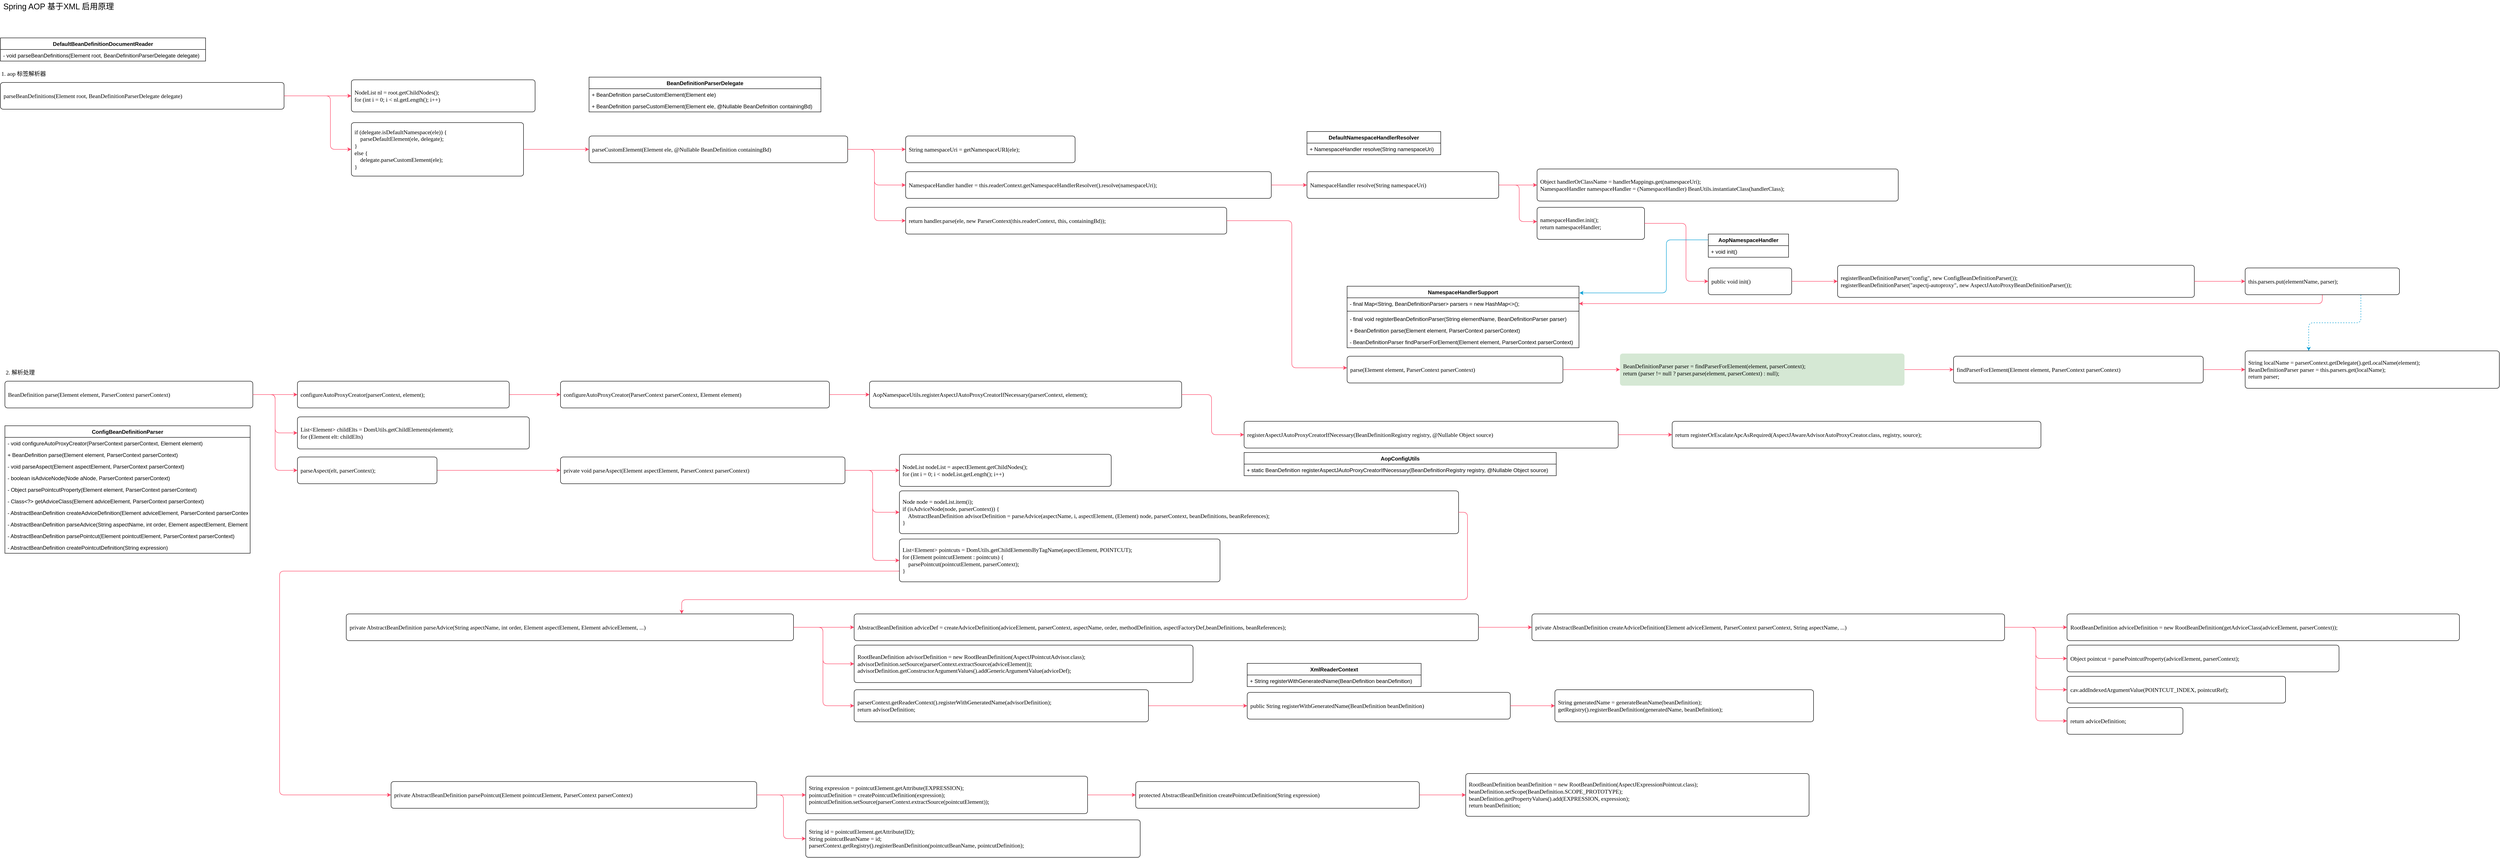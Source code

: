<mxfile version="15.4.0" type="device"><diagram id="ozEYPFjpCyLyZGuH9l-P" name="Page-1"><mxGraphModel dx="3254" dy="1780" grid="1" gridSize="10" guides="1" tooltips="1" connect="1" arrows="1" fold="1" page="1" pageScale="1" pageWidth="827" pageHeight="1169" math="0" shadow="0"><root><mxCell id="0"/><mxCell id="1" parent="0"/><mxCell id="dIPULMt3oTD5g_l-o65M-51" value="1. aop 标签解析器" style="text;html=1;align=left;verticalAlign=middle;resizable=0;points=[];autosize=1;fontSize=13;fontFamily=source code pro;" parent="1" vertex="1"><mxGeometry x="44" y="210" width="140" height="20" as="geometry"/></mxCell><mxCell id="dIPULMt3oTD5g_l-o65M-52" value="parseBeanDefinitions(Element root, BeanDefinitionParserDelegate delegate)" style="rounded=1;whiteSpace=wrap;html=1;fontFamily=source code pro;fontSize=13;align=left;spacingLeft=5;arcSize=12;absoluteArcSize=1;" parent="1" vertex="1"><mxGeometry x="44" y="240" width="636" height="60" as="geometry"/></mxCell><mxCell id="dIPULMt3oTD5g_l-o65M-53" value="NodeList nl = root.getChildNodes();&#10;for (int i = 0; i &amp;lt; nl.getLength(); i++)" style="rounded=1;whiteSpace=wrap;html=1;fontFamily=source code pro;fontSize=13;align=left;spacingLeft=5;arcSize=12;absoluteArcSize=1;" parent="1" vertex="1"><mxGeometry x="831" y="234" width="412" height="72" as="geometry"/></mxCell><mxCell id="dIPULMt3oTD5g_l-o65M-54" value="if (delegate.isDefaultNamespace(ele)) {&#10;&amp;nbsp; &amp;nbsp; parseDefaultElement(ele, delegate);&#10;}&#10;else {&#10;&amp;nbsp; &amp;nbsp; delegate.parseCustomElement(ele);&#10;}" style="rounded=1;whiteSpace=wrap;html=1;fontFamily=source code pro;fontSize=13;align=left;spacingLeft=5;arcSize=12;absoluteArcSize=1;" parent="1" vertex="1"><mxGeometry x="831" y="330" width="386" height="120" as="geometry"/></mxCell><mxCell id="dIPULMt3oTD5g_l-o65M-55" value="parseCustomElement(Element ele, @Nullable BeanDefinition containingBd)" style="rounded=1;whiteSpace=wrap;html=1;fontFamily=source code pro;fontSize=13;align=left;spacingLeft=5;arcSize=12;absoluteArcSize=1;" parent="1" vertex="1"><mxGeometry x="1364" y="360" width="580" height="60" as="geometry"/></mxCell><mxCell id="dIPULMt3oTD5g_l-o65M-56" value="String namespaceUri = getNamespaceURI(ele);" style="rounded=1;whiteSpace=wrap;html=1;fontFamily=source code pro;fontSize=13;align=left;spacingLeft=5;arcSize=12;absoluteArcSize=1;" parent="1" vertex="1"><mxGeometry x="2074" y="360" width="380" height="60" as="geometry"/></mxCell><mxCell id="dIPULMt3oTD5g_l-o65M-57" value="NamespaceHandler handler = this.readerContext.getNamespaceHandlerResolver().resolve(namespaceUri);" style="rounded=1;whiteSpace=wrap;html=1;fontFamily=source code pro;fontSize=13;align=left;spacingLeft=5;arcSize=12;absoluteArcSize=1;" parent="1" vertex="1"><mxGeometry x="2074" y="440" width="820" height="60" as="geometry"/></mxCell><mxCell id="dIPULMt3oTD5g_l-o65M-58" value="return handler.parse(ele, new ParserContext(this.readerContext, this, containingBd));" style="rounded=1;whiteSpace=wrap;html=1;fontFamily=source code pro;fontSize=13;align=left;spacingLeft=5;arcSize=12;absoluteArcSize=1;" parent="1" vertex="1"><mxGeometry x="2074" y="520" width="720" height="60" as="geometry"/></mxCell><mxCell id="dIPULMt3oTD5g_l-o65M-59" value="NamespaceHandler resolve(String namespaceUri)" style="rounded=1;whiteSpace=wrap;html=1;fontFamily=source code pro;fontSize=13;align=left;spacingLeft=5;arcSize=12;absoluteArcSize=1;" parent="1" vertex="1"><mxGeometry x="2974" y="440" width="430" height="60" as="geometry"/></mxCell><mxCell id="dIPULMt3oTD5g_l-o65M-60" value="Object handlerOrClassName = handlerMappings.get(namespaceUri);&#10;NamespaceHandler namespaceHandler = (NamespaceHandler) BeanUtils.instantiateClass(handlerClass);" style="rounded=1;whiteSpace=wrap;html=1;fontFamily=source code pro;fontSize=13;align=left;spacingLeft=5;arcSize=12;absoluteArcSize=1;" parent="1" vertex="1"><mxGeometry x="3490" y="434" width="810" height="72" as="geometry"/></mxCell><mxCell id="dIPULMt3oTD5g_l-o65M-61" value="namespaceHandler.init();&#10;return namespaceHandler;" style="rounded=1;whiteSpace=wrap;html=1;fontFamily=source code pro;fontSize=13;align=left;spacingLeft=5;arcSize=12;absoluteArcSize=1;" parent="1" vertex="1"><mxGeometry x="3490" y="520" width="241" height="72" as="geometry"/></mxCell><mxCell id="dIPULMt3oTD5g_l-o65M-62" value="public void init()" style="rounded=1;whiteSpace=wrap;html=1;fontFamily=source code pro;fontSize=13;align=left;spacingLeft=5;arcSize=12;absoluteArcSize=1;" parent="1" vertex="1"><mxGeometry x="3874" y="656" width="187" height="60" as="geometry"/></mxCell><mxCell id="dIPULMt3oTD5g_l-o65M-63" value="registerBeanDefinitionParser(&amp;#34;config&amp;#34;, new ConfigBeanDefinitionParser());&#10;registerBeanDefinitionParser(&amp;#34;aspectj-autoproxy&amp;#34;, new AspectJAutoProxyBeanDefinitionParser());" style="rounded=1;whiteSpace=wrap;html=1;fontFamily=source code pro;fontSize=13;align=left;spacingLeft=5;arcSize=12;absoluteArcSize=1;" parent="1" vertex="1"><mxGeometry x="4164" y="650" width="800" height="72" as="geometry"/></mxCell><mxCell id="DjiTgz9GxMjJpkzClbrN-2" style="edgeStyle=orthogonalEdgeStyle;rounded=1;orthogonalLoop=1;jettySize=auto;html=1;exitX=0.5;exitY=1;exitDx=0;exitDy=0;entryX=1;entryY=0.5;entryDx=0;entryDy=0;strokeColor=#FE4365;" edge="1" parent="1" source="dIPULMt3oTD5g_l-o65M-64" target="dIPULMt3oTD5g_l-o65M-147"><mxGeometry relative="1" as="geometry"/></mxCell><mxCell id="DjiTgz9GxMjJpkzClbrN-4" style="edgeStyle=orthogonalEdgeStyle;rounded=1;orthogonalLoop=1;jettySize=auto;html=1;exitX=0.75;exitY=1;exitDx=0;exitDy=0;entryX=0.25;entryY=0;entryDx=0;entryDy=0;strokeColor=#019ED5;dashed=1;" edge="1" parent="1" source="dIPULMt3oTD5g_l-o65M-64" target="dIPULMt3oTD5g_l-o65M-68"><mxGeometry relative="1" as="geometry"/></mxCell><mxCell id="dIPULMt3oTD5g_l-o65M-64" value="this.parsers.put(elementName, parser);" style="rounded=1;whiteSpace=wrap;html=1;fontFamily=source code pro;fontSize=13;align=left;spacingLeft=5;arcSize=12;absoluteArcSize=1;" parent="1" vertex="1"><mxGeometry x="5078" y="656" width="346" height="60" as="geometry"/></mxCell><mxCell id="dIPULMt3oTD5g_l-o65M-65" value="parse(Element element, ParserContext parserContext)" style="rounded=1;whiteSpace=wrap;html=1;fontFamily=source code pro;fontSize=13;align=left;spacingLeft=5;arcSize=12;absoluteArcSize=1;" parent="1" vertex="1"><mxGeometry x="3064" y="854" width="484" height="60" as="geometry"/></mxCell><mxCell id="dIPULMt3oTD5g_l-o65M-66" value="BeanDefinitionParser parser = findParserForElement(element, parserContext);&#10;return (parser != null ? parser.parse(element, parserContext) : null);" style="rounded=1;whiteSpace=wrap;html=1;fontFamily=source code pro;fontSize=13;align=left;spacingLeft=5;arcSize=12;absoluteArcSize=1;fillColor=#d5e8d4;strokeColor=none;" parent="1" vertex="1"><mxGeometry x="3676" y="848" width="638" height="72" as="geometry"/></mxCell><mxCell id="dIPULMt3oTD5g_l-o65M-67" value="findParserForElement(Element element, ParserContext parserContext)" style="rounded=1;whiteSpace=wrap;html=1;fontFamily=source code pro;fontSize=13;align=left;spacingLeft=5;arcSize=12;absoluteArcSize=1;" parent="1" vertex="1"><mxGeometry x="4424" y="854" width="560" height="60" as="geometry"/></mxCell><mxCell id="dIPULMt3oTD5g_l-o65M-68" value="String localName = parserContext.getDelegate().getLocalName(element);&#10;BeanDefinitionParser parser = this.parsers.get(localName);&#10;return parser;" style="rounded=1;whiteSpace=wrap;html=1;fontFamily=source code pro;fontSize=13;align=left;spacingLeft=5;arcSize=12;absoluteArcSize=1;" parent="1" vertex="1"><mxGeometry x="5078" y="842" width="570" height="84" as="geometry"/></mxCell><mxCell id="dIPULMt3oTD5g_l-o65M-69" value="" style="edgeStyle=orthogonalEdgeStyle;rounded=1;orthogonalLoop=1;jettySize=auto;html=1;strokeColor=#FE4365;fontFamily=source code pro;fontSize=13;exitX=1;exitY=0.5;exitDx=0;exitDy=0;" parent="1" source="dIPULMt3oTD5g_l-o65M-52" target="dIPULMt3oTD5g_l-o65M-53" edge="1"><mxGeometry x="44" y="210" as="geometry"/></mxCell><mxCell id="dIPULMt3oTD5g_l-o65M-70" value="" style="edgeStyle=orthogonalEdgeStyle;rounded=1;orthogonalLoop=1;jettySize=auto;html=1;strokeColor=#FE4365;fontFamily=source code pro;fontSize=13;exitX=1;exitY=0.5;exitDx=0;exitDy=0;" parent="1" source="dIPULMt3oTD5g_l-o65M-52" target="dIPULMt3oTD5g_l-o65M-54" edge="1"><mxGeometry x="44" y="210" as="geometry"><Array as="points"><mxPoint x="784" y="270"/><mxPoint x="784" y="390"/></Array></mxGeometry></mxCell><mxCell id="dIPULMt3oTD5g_l-o65M-71" value="" style="edgeStyle=orthogonalEdgeStyle;rounded=1;orthogonalLoop=1;jettySize=auto;html=1;strokeColor=#FE4365;fontFamily=source code pro;fontSize=13;exitX=1;exitY=0.5;exitDx=0;exitDy=0;" parent="1" source="dIPULMt3oTD5g_l-o65M-54" target="dIPULMt3oTD5g_l-o65M-55" edge="1"><mxGeometry x="44" y="210" as="geometry"/></mxCell><mxCell id="dIPULMt3oTD5g_l-o65M-72" value="" style="edgeStyle=orthogonalEdgeStyle;rounded=1;orthogonalLoop=1;jettySize=auto;html=1;strokeColor=#FE4365;fontFamily=source code pro;fontSize=13;exitX=1;exitY=0.5;exitDx=0;exitDy=0;" parent="1" source="dIPULMt3oTD5g_l-o65M-55" target="dIPULMt3oTD5g_l-o65M-56" edge="1"><mxGeometry x="44" y="210" as="geometry"/></mxCell><mxCell id="dIPULMt3oTD5g_l-o65M-73" value="" style="edgeStyle=orthogonalEdgeStyle;rounded=1;orthogonalLoop=1;jettySize=auto;html=1;strokeColor=#FE4365;fontFamily=source code pro;fontSize=13;exitX=1;exitY=0.5;exitDx=0;exitDy=0;" parent="1" source="dIPULMt3oTD5g_l-o65M-55" target="dIPULMt3oTD5g_l-o65M-57" edge="1"><mxGeometry x="44" y="210" as="geometry"><Array as="points"><mxPoint x="2004" y="390"/><mxPoint x="2004" y="470"/></Array></mxGeometry></mxCell><mxCell id="dIPULMt3oTD5g_l-o65M-74" value="" style="edgeStyle=orthogonalEdgeStyle;rounded=1;orthogonalLoop=1;jettySize=auto;html=1;strokeColor=#FE4365;fontFamily=source code pro;fontSize=13;exitX=1;exitY=0.5;exitDx=0;exitDy=0;" parent="1" source="dIPULMt3oTD5g_l-o65M-55" target="dIPULMt3oTD5g_l-o65M-58" edge="1"><mxGeometry x="44" y="210" as="geometry"><Array as="points"><mxPoint x="2004" y="390"/><mxPoint x="2004" y="550"/></Array></mxGeometry></mxCell><mxCell id="dIPULMt3oTD5g_l-o65M-75" value="" style="edgeStyle=orthogonalEdgeStyle;rounded=1;orthogonalLoop=1;jettySize=auto;html=1;strokeColor=#FE4365;fontFamily=source code pro;fontSize=13;exitX=1;exitY=0.5;exitDx=0;exitDy=0;" parent="1" source="dIPULMt3oTD5g_l-o65M-57" target="dIPULMt3oTD5g_l-o65M-59" edge="1"><mxGeometry x="44" y="210" as="geometry"/></mxCell><mxCell id="dIPULMt3oTD5g_l-o65M-76" value="" style="edgeStyle=orthogonalEdgeStyle;rounded=1;orthogonalLoop=1;jettySize=auto;html=1;strokeColor=#FE4365;fontFamily=source code pro;fontSize=13;exitX=1;exitY=0.5;exitDx=0;exitDy=0;" parent="1" source="dIPULMt3oTD5g_l-o65M-59" target="dIPULMt3oTD5g_l-o65M-60" edge="1"><mxGeometry x="-2050" y="76" as="geometry"/></mxCell><mxCell id="dIPULMt3oTD5g_l-o65M-77" value="" style="edgeStyle=orthogonalEdgeStyle;rounded=1;orthogonalLoop=1;jettySize=auto;html=1;strokeColor=#FE4365;fontFamily=source code pro;fontSize=13;exitX=1;exitY=0.5;exitDx=0;exitDy=0;" parent="1" source="dIPULMt3oTD5g_l-o65M-59" target="dIPULMt3oTD5g_l-o65M-61" edge="1"><mxGeometry x="-2050" y="76" as="geometry"><Array as="points"><mxPoint x="3450" y="470"/><mxPoint x="3450" y="552"/></Array></mxGeometry></mxCell><mxCell id="dIPULMt3oTD5g_l-o65M-78" value="" style="edgeStyle=orthogonalEdgeStyle;rounded=1;orthogonalLoop=1;jettySize=auto;html=1;strokeColor=#FE4365;fontFamily=source code pro;fontSize=13;exitX=1;exitY=0.5;exitDx=0;exitDy=0;" parent="1" source="dIPULMt3oTD5g_l-o65M-61" target="dIPULMt3oTD5g_l-o65M-62" edge="1"><mxGeometry x="-2180" y="146" as="geometry"><Array as="points"><mxPoint x="3824" y="556"/><mxPoint x="3824" y="686"/></Array></mxGeometry></mxCell><mxCell id="dIPULMt3oTD5g_l-o65M-79" value="" style="edgeStyle=orthogonalEdgeStyle;rounded=1;orthogonalLoop=1;jettySize=auto;html=1;strokeColor=#FE4365;fontFamily=source code pro;fontSize=13;exitX=1;exitY=0.5;exitDx=0;exitDy=0;" parent="1" source="dIPULMt3oTD5g_l-o65M-62" target="dIPULMt3oTD5g_l-o65M-63" edge="1"><mxGeometry x="-2046" y="56" as="geometry"/></mxCell><mxCell id="dIPULMt3oTD5g_l-o65M-80" value="" style="edgeStyle=orthogonalEdgeStyle;rounded=1;orthogonalLoop=1;jettySize=auto;html=1;strokeColor=#FE4365;fontFamily=source code pro;fontSize=13;exitX=1;exitY=0.5;exitDx=0;exitDy=0;" parent="1" source="dIPULMt3oTD5g_l-o65M-63" target="dIPULMt3oTD5g_l-o65M-64" edge="1"><mxGeometry x="-2046" y="56" as="geometry"/></mxCell><mxCell id="dIPULMt3oTD5g_l-o65M-81" value="" style="edgeStyle=orthogonalEdgeStyle;rounded=1;orthogonalLoop=1;jettySize=auto;html=1;strokeColor=#FE4365;fontFamily=source code pro;fontSize=13;exitX=1;exitY=0.5;exitDx=0;exitDy=0;" parent="1" source="dIPULMt3oTD5g_l-o65M-58" target="dIPULMt3oTD5g_l-o65M-65" edge="1"><mxGeometry x="-3444" y="196" as="geometry"><Array as="points"><mxPoint x="2940" y="550"/><mxPoint x="2940" y="880"/></Array></mxGeometry></mxCell><mxCell id="dIPULMt3oTD5g_l-o65M-82" value="" style="edgeStyle=orthogonalEdgeStyle;rounded=1;orthogonalLoop=1;jettySize=auto;html=1;strokeColor=#FE4365;fontFamily=source code pro;fontSize=13;exitX=1;exitY=0.5;exitDx=0;exitDy=0;" parent="1" source="dIPULMt3oTD5g_l-o65M-65" target="dIPULMt3oTD5g_l-o65M-66" edge="1"><mxGeometry x="-6010" y="110" as="geometry"/></mxCell><mxCell id="dIPULMt3oTD5g_l-o65M-83" value="" style="edgeStyle=orthogonalEdgeStyle;rounded=1;orthogonalLoop=1;jettySize=auto;html=1;strokeColor=#FE4365;fontFamily=source code pro;fontSize=13;exitX=1;exitY=0.5;exitDx=0;exitDy=0;" parent="1" source="dIPULMt3oTD5g_l-o65M-66" target="dIPULMt3oTD5g_l-o65M-67" edge="1"><mxGeometry x="-5539" y="-52" as="geometry"/></mxCell><mxCell id="dIPULMt3oTD5g_l-o65M-84" value="" style="edgeStyle=orthogonalEdgeStyle;rounded=1;orthogonalLoop=1;jettySize=auto;html=1;strokeColor=#FE4365;fontFamily=source code pro;fontSize=13;exitX=1;exitY=0.5;exitDx=0;exitDy=0;" parent="1" source="dIPULMt3oTD5g_l-o65M-67" target="dIPULMt3oTD5g_l-o65M-68" edge="1"><mxGeometry x="-5539" y="-52" as="geometry"/></mxCell><mxCell id="dIPULMt3oTD5g_l-o65M-85" value="2. 解析处理" style="text;html=1;align=left;verticalAlign=middle;resizable=0;points=[];autosize=1;fontSize=13;fontFamily=source code pro;" parent="1" vertex="1"><mxGeometry x="54" y="880" width="90" height="20" as="geometry"/></mxCell><mxCell id="dIPULMt3oTD5g_l-o65M-86" value="BeanDefinition parse(Element element, ParserContext parserContext)" style="rounded=1;whiteSpace=wrap;html=1;fontFamily=source code pro;fontSize=13;align=left;spacingLeft=5;arcSize=12;absoluteArcSize=1;" parent="1" vertex="1"><mxGeometry x="54" y="910" width="556" height="60" as="geometry"/></mxCell><mxCell id="dIPULMt3oTD5g_l-o65M-87" value="configureAutoProxyCreator(parserContext, element);" style="rounded=1;whiteSpace=wrap;html=1;fontFamily=source code pro;fontSize=13;align=left;spacingLeft=5;arcSize=12;absoluteArcSize=1;" parent="1" vertex="1"><mxGeometry x="710" y="910" width="475" height="60" as="geometry"/></mxCell><mxCell id="dIPULMt3oTD5g_l-o65M-88" value="List&amp;lt;Element&amp;gt; childElts = DomUtils.getChildElements(element);&#10;for (Element elt: childElts)" style="rounded=1;whiteSpace=wrap;html=1;fontFamily=source code pro;fontSize=13;align=left;spacingLeft=5;arcSize=12;absoluteArcSize=1;" parent="1" vertex="1"><mxGeometry x="710" y="990" width="520" height="72" as="geometry"/></mxCell><mxCell id="DjiTgz9GxMjJpkzClbrN-9" style="edgeStyle=orthogonalEdgeStyle;rounded=1;orthogonalLoop=1;jettySize=auto;html=1;exitX=1;exitY=0.5;exitDx=0;exitDy=0;entryX=0;entryY=0.5;entryDx=0;entryDy=0;strokeColor=#FE4365;" edge="1" parent="1" source="dIPULMt3oTD5g_l-o65M-89" target="dIPULMt3oTD5g_l-o65M-94"><mxGeometry relative="1" as="geometry"/></mxCell><mxCell id="dIPULMt3oTD5g_l-o65M-89" value="parseAspect(elt, parserContext);" style="rounded=1;whiteSpace=wrap;html=1;fontFamily=source code pro;fontSize=13;align=left;spacingLeft=5;arcSize=12;absoluteArcSize=1;" parent="1" vertex="1"><mxGeometry x="710" y="1080" width="313" height="60" as="geometry"/></mxCell><mxCell id="dIPULMt3oTD5g_l-o65M-90" value="configureAutoProxyCreator(ParserContext parserContext, Element element)" style="rounded=1;whiteSpace=wrap;html=1;fontFamily=source code pro;fontSize=13;align=left;spacingLeft=5;arcSize=12;absoluteArcSize=1;" parent="1" vertex="1"><mxGeometry x="1300" y="910" width="603" height="60" as="geometry"/></mxCell><mxCell id="dIPULMt3oTD5g_l-o65M-91" value="AopNamespaceUtils.registerAspectJAutoProxyCreatorIfNecessary(parserContext, element);" style="rounded=1;whiteSpace=wrap;html=1;fontFamily=source code pro;fontSize=13;align=left;spacingLeft=5;arcSize=12;absoluteArcSize=1;" parent="1" vertex="1"><mxGeometry x="1993" y="910" width="700" height="60" as="geometry"/></mxCell><mxCell id="dIPULMt3oTD5g_l-o65M-92" value="registerAspectJAutoProxyCreatorIfNecessary(BeanDefinitionRegistry registry, @Nullable Object source)" style="rounded=1;whiteSpace=wrap;html=1;fontFamily=source code pro;fontSize=13;align=left;spacingLeft=5;arcSize=12;absoluteArcSize=1;" parent="1" vertex="1"><mxGeometry x="2833" y="1000" width="839" height="60" as="geometry"/></mxCell><mxCell id="dIPULMt3oTD5g_l-o65M-93" value="return registerOrEscalateApcAsRequired(AspectJAwareAdvisorAutoProxyCreator.class, registry, source);" style="rounded=1;whiteSpace=wrap;html=1;fontFamily=source code pro;fontSize=13;align=left;spacingLeft=5;arcSize=12;absoluteArcSize=1;" parent="1" vertex="1"><mxGeometry x="3793" y="1000" width="827" height="60" as="geometry"/></mxCell><mxCell id="dIPULMt3oTD5g_l-o65M-94" value="private void parseAspect(Element aspectElement, ParserContext parserContext)" style="rounded=1;whiteSpace=wrap;html=1;fontFamily=source code pro;fontSize=13;align=left;spacingLeft=5;arcSize=12;absoluteArcSize=1;" parent="1" vertex="1"><mxGeometry x="1300" y="1080" width="638" height="60" as="geometry"/></mxCell><mxCell id="dIPULMt3oTD5g_l-o65M-95" value="NodeList nodeList = aspectElement.getChildNodes();&#10;for (int i = 0; i &amp;lt; nodeList.getLength(); i++)" style="rounded=1;whiteSpace=wrap;html=1;fontFamily=source code pro;fontSize=13;align=left;spacingLeft=5;arcSize=12;absoluteArcSize=1;" parent="1" vertex="1"><mxGeometry x="2060" y="1074" width="475" height="72" as="geometry"/></mxCell><mxCell id="dIPULMt3oTD5g_l-o65M-96" value="Node node = nodeList.item(i);&#10;if (isAdviceNode(node, parserContext)) {&#10;&amp;nbsp; &amp;nbsp; AbstractBeanDefinition advisorDefinition = parseAdvice(aspectName, i, aspectElement, (Element) node, parserContext, beanDefinitions, beanReferences);&#10;}" style="rounded=1;whiteSpace=wrap;html=1;fontFamily=source code pro;fontSize=13;align=left;spacingLeft=5;arcSize=12;absoluteArcSize=1;" parent="1" vertex="1"><mxGeometry x="2060" y="1156" width="1254" height="96" as="geometry"/></mxCell><mxCell id="DjiTgz9GxMjJpkzClbrN-18" style="edgeStyle=orthogonalEdgeStyle;rounded=1;orthogonalLoop=1;jettySize=auto;html=1;exitX=0;exitY=0.75;exitDx=0;exitDy=0;entryX=0;entryY=0.5;entryDx=0;entryDy=0;strokeColor=#FE4365;" edge="1" parent="1" source="dIPULMt3oTD5g_l-o65M-97" target="dIPULMt3oTD5g_l-o65M-107"><mxGeometry relative="1" as="geometry"><Array as="points"><mxPoint x="670" y="1336"/><mxPoint x="670" y="1838"/></Array></mxGeometry></mxCell><mxCell id="dIPULMt3oTD5g_l-o65M-97" value="List&amp;lt;Element&amp;gt; pointcuts = DomUtils.getChildElementsByTagName(aspectElement, POINTCUT);&#10;for (Element pointcutElement : pointcuts) {&#10;&amp;nbsp; &amp;nbsp; parsePointcut(pointcutElement, parserContext);&#10;}" style="rounded=1;whiteSpace=wrap;html=1;fontFamily=source code pro;fontSize=13;align=left;spacingLeft=5;arcSize=12;absoluteArcSize=1;" parent="1" vertex="1"><mxGeometry x="2060" y="1264" width="719" height="96" as="geometry"/></mxCell><mxCell id="dIPULMt3oTD5g_l-o65M-98" value="private AbstractBeanDefinition parseAdvice(String aspectName, int order, Element aspectElement, Element adviceElement, ...)" style="rounded=1;whiteSpace=wrap;html=1;fontFamily=source code pro;fontSize=13;align=left;spacingLeft=5;arcSize=12;absoluteArcSize=1;" parent="1" vertex="1"><mxGeometry x="819.5" y="1432" width="1003" height="60" as="geometry"/></mxCell><mxCell id="dIPULMt3oTD5g_l-o65M-99" value="AbstractBeanDefinition adviceDef = createAdviceDefinition(adviceElement, parserContext, aspectName, order, methodDefinition, aspectFactoryDef,beanDefinitions, beanReferences);" style="rounded=1;whiteSpace=wrap;html=1;fontFamily=source code pro;fontSize=13;align=left;spacingLeft=5;arcSize=12;absoluteArcSize=1;" parent="1" vertex="1"><mxGeometry x="1958.5" y="1432" width="1400" height="60" as="geometry"/></mxCell><mxCell id="dIPULMt3oTD5g_l-o65M-100" value="RootBeanDefinition advisorDefinition = new RootBeanDefinition(AspectJPointcutAdvisor.class);&#10;advisorDefinition.setSource(parserContext.extractSource(adviceElement));&#10;advisorDefinition.getConstructorArgumentValues().addGenericArgumentValue(adviceDef);" style="rounded=1;whiteSpace=wrap;html=1;fontFamily=source code pro;fontSize=13;align=left;spacingLeft=5;arcSize=12;absoluteArcSize=1;" parent="1" vertex="1"><mxGeometry x="1958.5" y="1502" width="760" height="84" as="geometry"/></mxCell><mxCell id="DjiTgz9GxMjJpkzClbrN-17" style="edgeStyle=orthogonalEdgeStyle;rounded=1;orthogonalLoop=1;jettySize=auto;html=1;exitX=1;exitY=0.5;exitDx=0;exitDy=0;entryX=0;entryY=0.5;entryDx=0;entryDy=0;strokeColor=#FE4365;" edge="1" parent="1" source="dIPULMt3oTD5g_l-o65M-101" target="dIPULMt3oTD5g_l-o65M-105"><mxGeometry relative="1" as="geometry"/></mxCell><mxCell id="dIPULMt3oTD5g_l-o65M-101" value="parserContext.getReaderContext().registerWithGeneratedName(advisorDefinition);&#10;return advisorDefinition;" style="rounded=1;whiteSpace=wrap;html=1;fontFamily=source code pro;fontSize=13;align=left;spacingLeft=5;arcSize=12;absoluteArcSize=1;" parent="1" vertex="1"><mxGeometry x="1958.5" y="1602" width="660" height="72" as="geometry"/></mxCell><mxCell id="dIPULMt3oTD5g_l-o65M-102" value="private AbstractBeanDefinition createAdviceDefinition(Element adviceElement, ParserContext parserContext, String aspectName, ...)" style="rounded=1;whiteSpace=wrap;html=1;fontFamily=source code pro;fontSize=13;align=left;spacingLeft=5;arcSize=12;absoluteArcSize=1;" parent="1" vertex="1"><mxGeometry x="3478.5" y="1432" width="1060" height="60" as="geometry"/></mxCell><mxCell id="dIPULMt3oTD5g_l-o65M-103" value="RootBeanDefinition adviceDefinition = new RootBeanDefinition(getAdviceClass(adviceElement, parserContext));" style="rounded=1;whiteSpace=wrap;html=1;fontFamily=source code pro;fontSize=13;align=left;spacingLeft=5;arcSize=12;absoluteArcSize=1;" parent="1" vertex="1"><mxGeometry x="4678.5" y="1432" width="880" height="60" as="geometry"/></mxCell><mxCell id="DjiTgz9GxMjJpkzClbrN-14" value="" style="edgeStyle=orthogonalEdgeStyle;rounded=1;orthogonalLoop=1;jettySize=auto;html=1;strokeColor=#FE4365;exitX=1;exitY=0.5;exitDx=0;exitDy=0;" edge="1" parent="1" source="dIPULMt3oTD5g_l-o65M-102" target="DjiTgz9GxMjJpkzClbrN-13"><mxGeometry relative="1" as="geometry"><Array as="points"><mxPoint x="4608.5" y="1462"/><mxPoint x="4608.5" y="1602"/></Array></mxGeometry></mxCell><mxCell id="dIPULMt3oTD5g_l-o65M-104" value="Object pointcut = parsePointcutProperty(adviceElement, parserContext);" style="rounded=1;whiteSpace=wrap;html=1;fontFamily=source code pro;fontSize=13;align=left;spacingLeft=5;arcSize=12;absoluteArcSize=1;" parent="1" vertex="1"><mxGeometry x="4678.5" y="1502" width="610" height="60" as="geometry"/></mxCell><mxCell id="dIPULMt3oTD5g_l-o65M-105" value="public String registerWithGeneratedName(BeanDefinition beanDefinition)" style="rounded=1;whiteSpace=wrap;html=1;fontFamily=source code pro;fontSize=13;align=left;spacingLeft=5;arcSize=12;absoluteArcSize=1;" parent="1" vertex="1"><mxGeometry x="2840" y="1608" width="590" height="60" as="geometry"/></mxCell><mxCell id="dIPULMt3oTD5g_l-o65M-106" value="String generatedName = generateBeanName(beanDefinition);&#10;getRegistry().registerBeanDefinition(generatedName, beanDefinition);" style="rounded=1;whiteSpace=wrap;html=1;fontFamily=source code pro;fontSize=13;align=left;spacingLeft=5;arcSize=12;absoluteArcSize=1;" parent="1" vertex="1"><mxGeometry x="3530" y="1602" width="580" height="72" as="geometry"/></mxCell><mxCell id="dIPULMt3oTD5g_l-o65M-107" value="private AbstractBeanDefinition parsePointcut(Element pointcutElement, ParserContext parserContext)" style="rounded=1;whiteSpace=wrap;html=1;fontFamily=source code pro;fontSize=13;align=left;spacingLeft=5;arcSize=12;absoluteArcSize=1;" parent="1" vertex="1"><mxGeometry x="920" y="1808" width="820" height="60" as="geometry"/></mxCell><mxCell id="dIPULMt3oTD5g_l-o65M-108" value="String expression = pointcutElement.getAttribute(EXPRESSION);&#10;pointcutDefinition = createPointcutDefinition(expression);&#10;pointcutDefinition.setSource(parserContext.extractSource(pointcutElement));" style="rounded=1;whiteSpace=wrap;html=1;fontFamily=source code pro;fontSize=13;align=left;spacingLeft=5;arcSize=12;absoluteArcSize=1;" parent="1" vertex="1"><mxGeometry x="1850" y="1796" width="632" height="84" as="geometry"/></mxCell><mxCell id="dIPULMt3oTD5g_l-o65M-109" value="String id = pointcutElement.getAttribute(ID);&#10;String pointcutBeanName = id;&#10;parserContext.getRegistry().registerBeanDefinition(pointcutBeanName, pointcutDefinition);" style="rounded=1;whiteSpace=wrap;html=1;fontFamily=source code pro;fontSize=13;align=left;spacingLeft=5;arcSize=12;absoluteArcSize=1;" parent="1" vertex="1"><mxGeometry x="1850" y="1894" width="750" height="84" as="geometry"/></mxCell><mxCell id="dIPULMt3oTD5g_l-o65M-110" value="protected AbstractBeanDefinition createPointcutDefinition(String expression)" style="rounded=1;whiteSpace=wrap;html=1;fontFamily=source code pro;fontSize=13;align=left;spacingLeft=5;arcSize=12;absoluteArcSize=1;" parent="1" vertex="1"><mxGeometry x="2590" y="1808" width="636" height="60" as="geometry"/></mxCell><mxCell id="dIPULMt3oTD5g_l-o65M-111" value="RootBeanDefinition beanDefinition = new RootBeanDefinition(AspectJExpressionPointcut.class);&#10;beanDefinition.setScope(BeanDefinition.SCOPE_PROTOTYPE);&#10;beanDefinition.getPropertyValues().add(EXPRESSION, expression);&#10;return beanDefinition;" style="rounded=1;whiteSpace=wrap;html=1;fontFamily=source code pro;fontSize=13;align=left;spacingLeft=5;arcSize=12;absoluteArcSize=1;" parent="1" vertex="1"><mxGeometry x="3330" y="1790" width="770" height="96" as="geometry"/></mxCell><mxCell id="dIPULMt3oTD5g_l-o65M-112" value="" style="edgeStyle=orthogonalEdgeStyle;rounded=1;orthogonalLoop=1;jettySize=auto;html=1;strokeColor=#FE4365;fontFamily=source code pro;fontSize=13;exitX=1;exitY=0.5;exitDx=0;exitDy=0;" parent="1" source="dIPULMt3oTD5g_l-o65M-86" target="dIPULMt3oTD5g_l-o65M-87" edge="1"><mxGeometry x="54" y="-170" as="geometry"/></mxCell><mxCell id="dIPULMt3oTD5g_l-o65M-113" value="" style="edgeStyle=orthogonalEdgeStyle;rounded=1;orthogonalLoop=1;jettySize=auto;html=1;strokeColor=#FE4365;fontFamily=source code pro;fontSize=13;" parent="1" source="dIPULMt3oTD5g_l-o65M-86" target="dIPULMt3oTD5g_l-o65M-88" edge="1"><mxGeometry x="54" y="-170" as="geometry"><Array as="points"><mxPoint x="660" y="940"/><mxPoint x="660" y="1026"/></Array></mxGeometry></mxCell><mxCell id="dIPULMt3oTD5g_l-o65M-114" value="" style="edgeStyle=orthogonalEdgeStyle;rounded=1;orthogonalLoop=1;jettySize=auto;html=1;strokeColor=#FE4365;fontFamily=source code pro;fontSize=13;exitX=1;exitY=0.5;exitDx=0;exitDy=0;" parent="1" source="dIPULMt3oTD5g_l-o65M-86" target="dIPULMt3oTD5g_l-o65M-89" edge="1"><mxGeometry x="54" y="-170" as="geometry"><Array as="points"><mxPoint x="660" y="940"/><mxPoint x="660" y="1110"/></Array></mxGeometry></mxCell><mxCell id="dIPULMt3oTD5g_l-o65M-115" value="" style="edgeStyle=orthogonalEdgeStyle;rounded=1;orthogonalLoop=1;jettySize=auto;html=1;strokeColor=#FE4365;fontFamily=source code pro;fontSize=13;exitX=1;exitY=0.5;exitDx=0;exitDy=0;" parent="1" source="dIPULMt3oTD5g_l-o65M-87" target="dIPULMt3oTD5g_l-o65M-90" edge="1"><mxGeometry x="54" y="-170" as="geometry"/></mxCell><mxCell id="dIPULMt3oTD5g_l-o65M-116" value="" style="edgeStyle=orthogonalEdgeStyle;rounded=1;orthogonalLoop=1;jettySize=auto;html=1;strokeColor=#FE4365;fontFamily=source code pro;fontSize=13;exitX=1;exitY=0.5;exitDx=0;exitDy=0;" parent="1" source="dIPULMt3oTD5g_l-o65M-90" target="dIPULMt3oTD5g_l-o65M-91" edge="1"><mxGeometry x="-1153" y="-350" as="geometry"/></mxCell><mxCell id="dIPULMt3oTD5g_l-o65M-117" value="" style="edgeStyle=orthogonalEdgeStyle;rounded=1;orthogonalLoop=1;jettySize=auto;html=1;strokeColor=#FE4365;fontFamily=source code pro;fontSize=13;exitX=1;exitY=0.5;exitDx=0;exitDy=0;" parent="1" source="dIPULMt3oTD5g_l-o65M-91" target="dIPULMt3oTD5g_l-o65M-92" edge="1"><mxGeometry x="-1153" y="-350" as="geometry"><Array as="points"><mxPoint x="2760" y="940"/><mxPoint x="2760" y="1030"/></Array></mxGeometry></mxCell><mxCell id="dIPULMt3oTD5g_l-o65M-118" value="" style="edgeStyle=orthogonalEdgeStyle;rounded=1;orthogonalLoop=1;jettySize=auto;html=1;strokeColor=#FE4365;fontFamily=source code pro;fontSize=13;exitX=1;exitY=0.5;exitDx=0;exitDy=0;" parent="1" source="dIPULMt3oTD5g_l-o65M-92" target="dIPULMt3oTD5g_l-o65M-93" edge="1"><mxGeometry x="-1133" y="-300" as="geometry"/></mxCell><mxCell id="dIPULMt3oTD5g_l-o65M-120" value="" style="edgeStyle=orthogonalEdgeStyle;rounded=1;orthogonalLoop=1;jettySize=auto;html=1;strokeColor=#FE4365;fontFamily=source code pro;fontSize=13;exitX=1;exitY=0.5;exitDx=0;exitDy=0;" parent="1" source="dIPULMt3oTD5g_l-o65M-94" target="dIPULMt3oTD5g_l-o65M-95" edge="1"><mxGeometry x="-4896" y="-484" as="geometry"/></mxCell><mxCell id="dIPULMt3oTD5g_l-o65M-121" value="" style="edgeStyle=orthogonalEdgeStyle;rounded=1;orthogonalLoop=1;jettySize=auto;html=1;strokeColor=#FE4365;fontFamily=source code pro;fontSize=13;exitX=1;exitY=0.5;exitDx=0;exitDy=0;" parent="1" source="dIPULMt3oTD5g_l-o65M-94" target="dIPULMt3oTD5g_l-o65M-96" edge="1"><mxGeometry x="-4896" y="-484" as="geometry"><Array as="points"><mxPoint x="2000" y="1110"/><mxPoint x="2000" y="1204"/></Array></mxGeometry></mxCell><mxCell id="dIPULMt3oTD5g_l-o65M-122" value="" style="edgeStyle=orthogonalEdgeStyle;rounded=1;orthogonalLoop=1;jettySize=auto;html=1;strokeColor=#FE4365;fontFamily=source code pro;fontSize=13;exitX=1;exitY=0.5;exitDx=0;exitDy=0;" parent="1" source="dIPULMt3oTD5g_l-o65M-94" target="dIPULMt3oTD5g_l-o65M-97" edge="1"><mxGeometry x="44" y="210" as="geometry"><Array as="points"><mxPoint x="2000" y="1110"/><mxPoint x="2000" y="1312"/></Array></mxGeometry></mxCell><mxCell id="dIPULMt3oTD5g_l-o65M-123" value="" style="edgeStyle=orthogonalEdgeStyle;rounded=1;orthogonalLoop=1;jettySize=auto;html=1;strokeColor=#FE4365;fontFamily=source code pro;fontSize=13;exitX=1;exitY=0.5;exitDx=0;exitDy=0;entryX=0.75;entryY=0;entryDx=0;entryDy=0;" parent="1" source="dIPULMt3oTD5g_l-o65M-96" target="dIPULMt3oTD5g_l-o65M-98" edge="1"><mxGeometry x="-8210" y="-120" as="geometry"><Array as="points"><mxPoint x="3334" y="1204"/><mxPoint x="3334" y="1400"/><mxPoint x="1572" y="1400"/></Array></mxGeometry></mxCell><mxCell id="dIPULMt3oTD5g_l-o65M-124" value="" style="edgeStyle=orthogonalEdgeStyle;rounded=1;orthogonalLoop=1;jettySize=auto;html=1;strokeColor=#FE4365;fontFamily=source code pro;fontSize=13;exitX=1;exitY=0.5;exitDx=0;exitDy=0;" parent="1" source="dIPULMt3oTD5g_l-o65M-98" target="dIPULMt3oTD5g_l-o65M-99" edge="1"><mxGeometry x="-9661.5" y="-108" as="geometry"/></mxCell><mxCell id="dIPULMt3oTD5g_l-o65M-125" value="" style="edgeStyle=orthogonalEdgeStyle;rounded=1;orthogonalLoop=1;jettySize=auto;html=1;strokeColor=#FE4365;fontFamily=source code pro;fontSize=13;exitX=1;exitY=0.5;exitDx=0;exitDy=0;" parent="1" source="dIPULMt3oTD5g_l-o65M-98" target="dIPULMt3oTD5g_l-o65M-100" edge="1"><mxGeometry x="-9661.5" y="-108" as="geometry"><Array as="points"><mxPoint x="1888.5" y="1462"/><mxPoint x="1888.5" y="1544"/></Array></mxGeometry></mxCell><mxCell id="dIPULMt3oTD5g_l-o65M-126" value="" style="edgeStyle=orthogonalEdgeStyle;rounded=1;orthogonalLoop=1;jettySize=auto;html=1;strokeColor=#FE4365;fontFamily=source code pro;fontSize=13;exitX=1;exitY=0.5;exitDx=0;exitDy=0;" parent="1" source="dIPULMt3oTD5g_l-o65M-98" target="dIPULMt3oTD5g_l-o65M-101" edge="1"><mxGeometry x="-11330.5" y="-328" as="geometry"><Array as="points"><mxPoint x="1888.5" y="1462"/><mxPoint x="1888.5" y="1638"/></Array></mxGeometry></mxCell><mxCell id="dIPULMt3oTD5g_l-o65M-127" value="" style="edgeStyle=orthogonalEdgeStyle;rounded=1;orthogonalLoop=1;jettySize=auto;html=1;strokeColor=#FE4365;fontFamily=source code pro;fontSize=13;exitX=1;exitY=0.5;exitDx=0;exitDy=0;" parent="1" source="dIPULMt3oTD5g_l-o65M-99" target="dIPULMt3oTD5g_l-o65M-102" edge="1"><mxGeometry x="-11330.5" y="-328" as="geometry"/></mxCell><mxCell id="dIPULMt3oTD5g_l-o65M-128" value="" style="edgeStyle=orthogonalEdgeStyle;rounded=1;orthogonalLoop=1;jettySize=auto;html=1;strokeColor=#FE4365;fontFamily=source code pro;fontSize=13;exitX=1;exitY=0.5;exitDx=0;exitDy=0;" parent="1" source="dIPULMt3oTD5g_l-o65M-102" target="dIPULMt3oTD5g_l-o65M-103" edge="1"><mxGeometry x="-11330.5" y="-328" as="geometry"/></mxCell><mxCell id="dIPULMt3oTD5g_l-o65M-129" value="" style="edgeStyle=orthogonalEdgeStyle;rounded=1;orthogonalLoop=1;jettySize=auto;html=1;strokeColor=#FE4365;fontFamily=source code pro;fontSize=13;exitX=1;exitY=0.5;exitDx=0;exitDy=0;" parent="1" source="dIPULMt3oTD5g_l-o65M-102" target="dIPULMt3oTD5g_l-o65M-104" edge="1"><mxGeometry x="-11330.5" y="-328" as="geometry"><Array as="points"><mxPoint x="4608.5" y="1462"/><mxPoint x="4608.5" y="1532"/></Array></mxGeometry></mxCell><mxCell id="dIPULMt3oTD5g_l-o65M-131" value="" style="edgeStyle=orthogonalEdgeStyle;rounded=1;orthogonalLoop=1;jettySize=auto;html=1;strokeColor=#FE4365;fontFamily=source code pro;fontSize=13;exitX=1;exitY=0.5;exitDx=0;exitDy=0;" parent="1" source="dIPULMt3oTD5g_l-o65M-105" target="dIPULMt3oTD5g_l-o65M-106" edge="1"><mxGeometry x="-12351.5" y="-296" as="geometry"/></mxCell><mxCell id="dIPULMt3oTD5g_l-o65M-133" value="" style="edgeStyle=orthogonalEdgeStyle;rounded=1;orthogonalLoop=1;jettySize=auto;html=1;strokeColor=#FE4365;fontFamily=source code pro;fontSize=13;exitX=1;exitY=0.5;exitDx=0;exitDy=0;" parent="1" source="dIPULMt3oTD5g_l-o65M-107" target="dIPULMt3oTD5g_l-o65M-108" edge="1"><mxGeometry x="-18753" y="-322" as="geometry"/></mxCell><mxCell id="dIPULMt3oTD5g_l-o65M-134" value="" style="edgeStyle=orthogonalEdgeStyle;rounded=1;orthogonalLoop=1;jettySize=auto;html=1;strokeColor=#FE4365;fontFamily=source code pro;fontSize=13;" parent="1" source="dIPULMt3oTD5g_l-o65M-107" target="dIPULMt3oTD5g_l-o65M-109" edge="1"><mxGeometry x="-18753" y="-322" as="geometry"><Array as="points"><mxPoint x="1800" y="1838"/><mxPoint x="1800" y="1936"/></Array></mxGeometry></mxCell><mxCell id="dIPULMt3oTD5g_l-o65M-135" value="" style="edgeStyle=orthogonalEdgeStyle;rounded=1;orthogonalLoop=1;jettySize=auto;html=1;strokeColor=#FE4365;fontFamily=source code pro;fontSize=13;exitX=1;exitY=0.5;exitDx=0;exitDy=0;" parent="1" source="dIPULMt3oTD5g_l-o65M-108" target="dIPULMt3oTD5g_l-o65M-110" edge="1"><mxGeometry x="-18753" y="-322" as="geometry"/></mxCell><mxCell id="dIPULMt3oTD5g_l-o65M-136" value="" style="edgeStyle=orthogonalEdgeStyle;rounded=1;orthogonalLoop=1;jettySize=auto;html=1;strokeColor=#FE4365;fontFamily=source code pro;fontSize=13;exitX=1;exitY=0.5;exitDx=0;exitDy=0;" parent="1" source="dIPULMt3oTD5g_l-o65M-110" target="dIPULMt3oTD5g_l-o65M-111" edge="1"><mxGeometry x="-19877" y="-712" as="geometry"/></mxCell><mxCell id="dIPULMt3oTD5g_l-o65M-137" value="DefaultBeanDefinitionDocumentReader" style="swimlane;fontStyle=1;childLayout=stackLayout;horizontal=1;startSize=26;horizontalStack=0;resizeParent=1;resizeParentMax=0;resizeLast=0;collapsible=1;marginBottom=0;" parent="1" vertex="1"><mxGeometry x="44" y="140" width="460" height="52" as="geometry"/></mxCell><mxCell id="dIPULMt3oTD5g_l-o65M-138" value="- void parseBeanDefinitions(Element root, BeanDefinitionParserDelegate delegate)" style="text;strokeColor=none;fillColor=none;align=left;verticalAlign=top;spacingLeft=4;spacingRight=4;overflow=hidden;rotatable=0;points=[[0,0.5],[1,0.5]];portConstraint=eastwest;" parent="dIPULMt3oTD5g_l-o65M-137" vertex="1"><mxGeometry y="26" width="460" height="26" as="geometry"/></mxCell><mxCell id="dIPULMt3oTD5g_l-o65M-139" value="BeanDefinitionParserDelegate" style="swimlane;fontStyle=1;childLayout=stackLayout;horizontal=1;startSize=26;horizontalStack=0;resizeParent=1;resizeParentMax=0;resizeLast=0;collapsible=1;marginBottom=0;" parent="1" vertex="1"><mxGeometry x="1364" y="228" width="520" height="78" as="geometry"/></mxCell><mxCell id="dIPULMt3oTD5g_l-o65M-140" value="+ BeanDefinition parseCustomElement(Element ele)" style="text;strokeColor=none;fillColor=none;align=left;verticalAlign=top;spacingLeft=4;spacingRight=4;overflow=hidden;rotatable=0;points=[[0,0.5],[1,0.5]];portConstraint=eastwest;" parent="dIPULMt3oTD5g_l-o65M-139" vertex="1"><mxGeometry y="26" width="520" height="26" as="geometry"/></mxCell><mxCell id="dIPULMt3oTD5g_l-o65M-141" value="+ BeanDefinition parseCustomElement(Element ele, @Nullable BeanDefinition containingBd)" style="text;strokeColor=none;fillColor=none;align=left;verticalAlign=top;spacingLeft=4;spacingRight=4;overflow=hidden;rotatable=0;points=[[0,0.5],[1,0.5]];portConstraint=eastwest;" parent="dIPULMt3oTD5g_l-o65M-139" vertex="1"><mxGeometry y="52" width="520" height="26" as="geometry"/></mxCell><mxCell id="dIPULMt3oTD5g_l-o65M-142" value="DefaultNamespaceHandlerResolver" style="swimlane;fontStyle=1;childLayout=stackLayout;horizontal=1;startSize=26;horizontalStack=0;resizeParent=1;resizeParentMax=0;resizeLast=0;collapsible=1;marginBottom=0;" parent="1" vertex="1"><mxGeometry x="2974" y="350" width="300" height="52" as="geometry"/></mxCell><mxCell id="dIPULMt3oTD5g_l-o65M-143" value="+ NamespaceHandler resolve(String namespaceUri)" style="text;strokeColor=none;fillColor=none;align=left;verticalAlign=top;spacingLeft=4;spacingRight=4;overflow=hidden;rotatable=0;points=[[0,0.5],[1,0.5]];portConstraint=eastwest;" parent="dIPULMt3oTD5g_l-o65M-142" vertex="1"><mxGeometry y="26" width="300" height="26" as="geometry"/></mxCell><mxCell id="DjiTgz9GxMjJpkzClbrN-3" style="edgeStyle=orthogonalEdgeStyle;rounded=1;orthogonalLoop=1;jettySize=auto;html=1;exitX=0;exitY=0.25;exitDx=0;exitDy=0;entryX=1.002;entryY=0.109;entryDx=0;entryDy=0;entryPerimeter=0;strokeColor=#019ED5;" edge="1" parent="1" source="dIPULMt3oTD5g_l-o65M-144" target="dIPULMt3oTD5g_l-o65M-146"><mxGeometry relative="1" as="geometry"><Array as="points"><mxPoint x="3780" y="593"/><mxPoint x="3780" y="712"/></Array></mxGeometry></mxCell><mxCell id="dIPULMt3oTD5g_l-o65M-144" value="AopNamespaceHandler" style="swimlane;fontStyle=1;childLayout=stackLayout;horizontal=1;startSize=26;horizontalStack=0;resizeParent=1;resizeParentMax=0;resizeLast=0;collapsible=1;marginBottom=0;" parent="1" vertex="1"><mxGeometry x="3874" y="580" width="180" height="52" as="geometry"/></mxCell><mxCell id="dIPULMt3oTD5g_l-o65M-145" value="+ void init()" style="text;strokeColor=none;fillColor=none;align=left;verticalAlign=top;spacingLeft=4;spacingRight=4;overflow=hidden;rotatable=0;points=[[0,0.5],[1,0.5]];portConstraint=eastwest;" parent="dIPULMt3oTD5g_l-o65M-144" vertex="1"><mxGeometry y="26" width="180" height="26" as="geometry"/></mxCell><mxCell id="dIPULMt3oTD5g_l-o65M-146" value="NamespaceHandlerSupport" style="swimlane;fontStyle=1;childLayout=stackLayout;horizontal=1;startSize=26;horizontalStack=0;resizeParent=1;resizeParentMax=0;resizeLast=0;collapsible=1;marginBottom=0;" parent="1" vertex="1"><mxGeometry x="3064" y="697" width="520" height="138" as="geometry"/></mxCell><mxCell id="dIPULMt3oTD5g_l-o65M-147" value="- final Map&lt;String, BeanDefinitionParser&gt; parsers = new HashMap&lt;&gt;();" style="text;strokeColor=none;fillColor=none;align=left;verticalAlign=top;spacingLeft=4;spacingRight=4;overflow=hidden;rotatable=0;points=[[0,0.5],[1,0.5]];portConstraint=eastwest;" parent="dIPULMt3oTD5g_l-o65M-146" vertex="1"><mxGeometry y="26" width="520" height="26" as="geometry"/></mxCell><mxCell id="dIPULMt3oTD5g_l-o65M-148" value="" style="line;strokeWidth=1;fillColor=none;align=left;verticalAlign=middle;spacingTop=-1;spacingLeft=3;spacingRight=3;rotatable=0;labelPosition=right;points=[];portConstraint=eastwest;" parent="dIPULMt3oTD5g_l-o65M-146" vertex="1"><mxGeometry y="52" width="520" height="8" as="geometry"/></mxCell><mxCell id="dIPULMt3oTD5g_l-o65M-149" value="- final void registerBeanDefinitionParser(String elementName, BeanDefinitionParser parser)" style="text;strokeColor=none;fillColor=none;align=left;verticalAlign=top;spacingLeft=4;spacingRight=4;overflow=hidden;rotatable=0;points=[[0,0.5],[1,0.5]];portConstraint=eastwest;" parent="dIPULMt3oTD5g_l-o65M-146" vertex="1"><mxGeometry y="60" width="520" height="26" as="geometry"/></mxCell><mxCell id="dIPULMt3oTD5g_l-o65M-150" value="+ BeanDefinition parse(Element element, ParserContext parserContext)" style="text;strokeColor=none;fillColor=none;align=left;verticalAlign=top;spacingLeft=4;spacingRight=4;overflow=hidden;rotatable=0;points=[[0,0.5],[1,0.5]];portConstraint=eastwest;" parent="dIPULMt3oTD5g_l-o65M-146" vertex="1"><mxGeometry y="86" width="520" height="26" as="geometry"/></mxCell><mxCell id="dIPULMt3oTD5g_l-o65M-151" value="- BeanDefinitionParser findParserForElement(Element element, ParserContext parserContext)" style="text;strokeColor=none;fillColor=none;align=left;verticalAlign=top;spacingLeft=4;spacingRight=4;overflow=hidden;rotatable=0;points=[[0,0.5],[1,0.5]];portConstraint=eastwest;" parent="dIPULMt3oTD5g_l-o65M-146" vertex="1"><mxGeometry y="112" width="520" height="26" as="geometry"/></mxCell><mxCell id="dIPULMt3oTD5g_l-o65M-152" value="ConfigBeanDefinitionParser" style="swimlane;fontStyle=1;childLayout=stackLayout;horizontal=1;startSize=26;horizontalStack=0;resizeParent=1;resizeParentMax=0;resizeLast=0;collapsible=1;marginBottom=0;" parent="1" vertex="1"><mxGeometry x="54" y="1010" width="550" height="286" as="geometry"/></mxCell><mxCell id="dIPULMt3oTD5g_l-o65M-155" value="- void configureAutoProxyCreator(ParserContext parserContext, Element element)" style="text;strokeColor=none;fillColor=none;align=left;verticalAlign=top;spacingLeft=4;spacingRight=4;overflow=hidden;rotatable=0;points=[[0,0.5],[1,0.5]];portConstraint=eastwest;" parent="dIPULMt3oTD5g_l-o65M-152" vertex="1"><mxGeometry y="26" width="550" height="26" as="geometry"/></mxCell><mxCell id="dIPULMt3oTD5g_l-o65M-153" value="+ BeanDefinition parse(Element element, ParserContext parserContext)" style="text;strokeColor=none;fillColor=none;align=left;verticalAlign=top;spacingLeft=4;spacingRight=4;overflow=hidden;rotatable=0;points=[[0,0.5],[1,0.5]];portConstraint=eastwest;" parent="dIPULMt3oTD5g_l-o65M-152" vertex="1"><mxGeometry y="52" width="550" height="26" as="geometry"/></mxCell><mxCell id="dIPULMt3oTD5g_l-o65M-162" value="- void parseAspect(Element aspectElement, ParserContext parserContext)" style="text;strokeColor=none;fillColor=none;align=left;verticalAlign=top;spacingLeft=4;spacingRight=4;overflow=hidden;rotatable=0;points=[[0,0.5],[1,0.5]];portConstraint=eastwest;" parent="dIPULMt3oTD5g_l-o65M-152" vertex="1"><mxGeometry y="78" width="550" height="26" as="geometry"/></mxCell><mxCell id="dIPULMt3oTD5g_l-o65M-163" value="- boolean isAdviceNode(Node aNode, ParserContext parserContext)" style="text;strokeColor=none;fillColor=none;align=left;verticalAlign=top;spacingLeft=4;spacingRight=4;overflow=hidden;rotatable=0;points=[[0,0.5],[1,0.5]];portConstraint=eastwest;" parent="dIPULMt3oTD5g_l-o65M-152" vertex="1"><mxGeometry y="104" width="550" height="26" as="geometry"/></mxCell><mxCell id="dIPULMt3oTD5g_l-o65M-168" value="- Object parsePointcutProperty(Element element, ParserContext parserContext)" style="text;strokeColor=none;fillColor=none;align=left;verticalAlign=top;spacingLeft=4;spacingRight=4;overflow=hidden;rotatable=0;points=[[0,0.5],[1,0.5]];portConstraint=eastwest;" parent="dIPULMt3oTD5g_l-o65M-152" vertex="1"><mxGeometry y="130" width="550" height="26" as="geometry"/></mxCell><mxCell id="dIPULMt3oTD5g_l-o65M-167" value="- Class&lt;?&gt; getAdviceClass(Element adviceElement, ParserContext parserContext)" style="text;strokeColor=none;fillColor=none;align=left;verticalAlign=top;spacingLeft=4;spacingRight=4;overflow=hidden;rotatable=0;points=[[0,0.5],[1,0.5]];portConstraint=eastwest;" parent="dIPULMt3oTD5g_l-o65M-152" vertex="1"><mxGeometry y="156" width="550" height="26" as="geometry"/></mxCell><mxCell id="dIPULMt3oTD5g_l-o65M-166" value="- AbstractBeanDefinition createAdviceDefinition(Element adviceElement, ParserContext parserContext, String aspectName, ...)" style="text;strokeColor=none;fillColor=none;align=left;verticalAlign=top;spacingLeft=4;spacingRight=4;overflow=hidden;rotatable=0;points=[[0,0.5],[1,0.5]];portConstraint=eastwest;" parent="dIPULMt3oTD5g_l-o65M-152" vertex="1"><mxGeometry y="182" width="550" height="26" as="geometry"/></mxCell><mxCell id="dIPULMt3oTD5g_l-o65M-165" value="- AbstractBeanDefinition parseAdvice(String aspectName, int order, Element aspectElement, Element adviceElement, ...)" style="text;strokeColor=none;fillColor=none;align=left;verticalAlign=top;spacingLeft=4;spacingRight=4;overflow=hidden;rotatable=0;points=[[0,0.5],[1,0.5]];portConstraint=eastwest;" parent="dIPULMt3oTD5g_l-o65M-152" vertex="1"><mxGeometry y="208" width="550" height="26" as="geometry"/></mxCell><mxCell id="dIPULMt3oTD5g_l-o65M-172" value="- AbstractBeanDefinition parsePointcut(Element pointcutElement, ParserContext parserContext)" style="text;strokeColor=none;fillColor=none;align=left;verticalAlign=top;spacingLeft=4;spacingRight=4;overflow=hidden;rotatable=0;points=[[0,0.5],[1,0.5]];portConstraint=eastwest;" parent="dIPULMt3oTD5g_l-o65M-152" vertex="1"><mxGeometry y="234" width="550" height="26" as="geometry"/></mxCell><mxCell id="dIPULMt3oTD5g_l-o65M-173" value="- AbstractBeanDefinition createPointcutDefinition(String expression)" style="text;strokeColor=none;fillColor=none;align=left;verticalAlign=top;spacingLeft=4;spacingRight=4;overflow=hidden;rotatable=0;points=[[0,0.5],[1,0.5]];portConstraint=eastwest;" parent="dIPULMt3oTD5g_l-o65M-152" vertex="1"><mxGeometry y="260" width="550" height="26" as="geometry"/></mxCell><mxCell id="dIPULMt3oTD5g_l-o65M-158" value="AopConfigUtils" style="swimlane;fontStyle=1;childLayout=stackLayout;horizontal=1;startSize=26;horizontalStack=0;resizeParent=1;resizeParentMax=0;resizeLast=0;collapsible=1;marginBottom=0;" parent="1" vertex="1"><mxGeometry x="2833" y="1070" width="700" height="52" as="geometry"/></mxCell><mxCell id="dIPULMt3oTD5g_l-o65M-159" value="+ static BeanDefinition registerAspectJAutoProxyCreatorIfNecessary(BeanDefinitionRegistry registry, @Nullable Object source)" style="text;strokeColor=none;fillColor=none;align=left;verticalAlign=top;spacingLeft=4;spacingRight=4;overflow=hidden;rotatable=0;points=[[0,0.5],[1,0.5]];portConstraint=eastwest;" parent="dIPULMt3oTD5g_l-o65M-158" vertex="1"><mxGeometry y="26" width="700" height="26" as="geometry"/></mxCell><mxCell id="dIPULMt3oTD5g_l-o65M-169" value="XmlReaderContext" style="swimlane;fontStyle=1;childLayout=stackLayout;horizontal=1;startSize=26;horizontalStack=0;resizeParent=1;resizeParentMax=0;resizeLast=0;collapsible=1;marginBottom=0;" parent="1" vertex="1"><mxGeometry x="2840" y="1543" width="390" height="52" as="geometry"/></mxCell><mxCell id="dIPULMt3oTD5g_l-o65M-170" value="+ String registerWithGeneratedName(BeanDefinition beanDefinition)" style="text;strokeColor=none;fillColor=none;align=left;verticalAlign=top;spacingLeft=4;spacingRight=4;overflow=hidden;rotatable=0;points=[[0,0.5],[1,0.5]];portConstraint=eastwest;" parent="dIPULMt3oTD5g_l-o65M-169" vertex="1"><mxGeometry y="26" width="390" height="26" as="geometry"/></mxCell><mxCell id="DjiTgz9GxMjJpkzClbrN-16" value="" style="edgeStyle=orthogonalEdgeStyle;rounded=1;orthogonalLoop=1;jettySize=auto;html=1;strokeColor=#FE4365;exitX=1;exitY=0.5;exitDx=0;exitDy=0;" edge="1" parent="1" source="dIPULMt3oTD5g_l-o65M-102" target="DjiTgz9GxMjJpkzClbrN-15"><mxGeometry relative="1" as="geometry"><Array as="points"><mxPoint x="4608.5" y="1462"/><mxPoint x="4608.5" y="1672"/></Array></mxGeometry></mxCell><mxCell id="DjiTgz9GxMjJpkzClbrN-13" value="cav.addIndexedArgumentValue(POINTCUT_INDEX, pointcutRef);" style="rounded=1;whiteSpace=wrap;html=1;fontFamily=source code pro;fontSize=13;align=left;spacingLeft=5;arcSize=12;absoluteArcSize=1;" vertex="1" parent="1"><mxGeometry x="4678.5" y="1572" width="490" height="60" as="geometry"/></mxCell><mxCell id="DjiTgz9GxMjJpkzClbrN-15" value="return adviceDefinition;" style="rounded=1;whiteSpace=wrap;html=1;fontFamily=source code pro;fontSize=13;align=left;spacingLeft=5;arcSize=12;absoluteArcSize=1;" vertex="1" parent="1"><mxGeometry x="4678.5" y="1642" width="260" height="60" as="geometry"/></mxCell><mxCell id="DjiTgz9GxMjJpkzClbrN-19" value="Spring AOP 基于XML 启用原理" style="text;html=1;align=center;verticalAlign=middle;resizable=0;points=[];autosize=1;strokeColor=none;fillColor=none;fontSize=18;" vertex="1" parent="1"><mxGeometry x="44" y="55" width="260" height="30" as="geometry"/></mxCell></root></mxGraphModel></diagram></mxfile>
